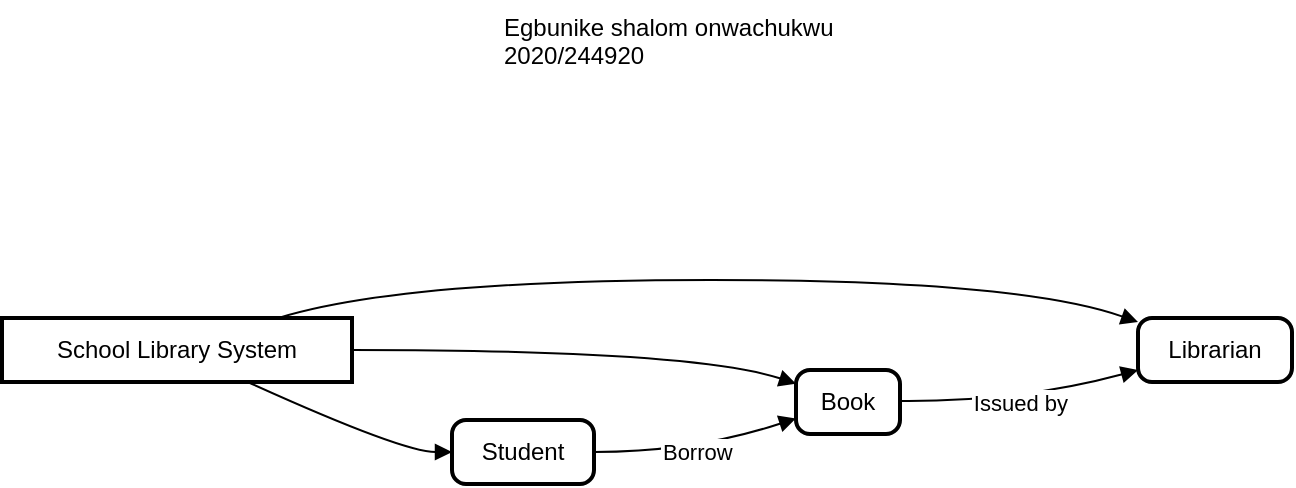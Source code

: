 <mxfile version="22.0.4" type="github">
  <diagram name="Page-1" id="CEZRcob5ENU-O9JZE26G">
    <mxGraphModel dx="880" dy="1562" grid="1" gridSize="10" guides="1" tooltips="1" connect="1" arrows="1" fold="1" page="1" pageScale="1" pageWidth="850" pageHeight="1100" math="0" shadow="0">
      <root>
        <mxCell id="0" />
        <mxCell id="1" parent="0" />
        <mxCell id="2" value="School Library System" style="whiteSpace=wrap;strokeWidth=2;" parent="1" vertex="1">
          <mxGeometry x="150" y="-41" width="175" height="32" as="geometry" />
        </mxCell>
        <mxCell id="3" value="Student" style="rounded=1;absoluteArcSize=1;arcSize=14;whiteSpace=wrap;strokeWidth=2;" parent="1" vertex="1">
          <mxGeometry x="375" y="10" width="71" height="32" as="geometry" />
        </mxCell>
        <mxCell id="4" value="Book" style="rounded=1;absoluteArcSize=1;arcSize=14;whiteSpace=wrap;strokeWidth=2;" parent="1" vertex="1">
          <mxGeometry x="547" y="-15" width="52" height="32" as="geometry" />
        </mxCell>
        <mxCell id="5" value="Librarian" style="rounded=1;absoluteArcSize=1;arcSize=14;whiteSpace=wrap;strokeWidth=2;" parent="1" vertex="1">
          <mxGeometry x="718" y="-41" width="77" height="32" as="geometry" />
        </mxCell>
        <mxCell id="6" value="" style="curved=1;startArrow=none;endArrow=block;exitX=0.702;exitY=1;entryX=0.001;entryY=0.5;" parent="1" source="2" target="3" edge="1">
          <mxGeometry relative="1" as="geometry">
            <Array as="points">
              <mxPoint x="350" y="26" />
            </Array>
          </mxGeometry>
        </mxCell>
        <mxCell id="7" value="" style="curved=1;startArrow=none;endArrow=block;exitX=1.0;exitY=0.5;entryX=-0.002;entryY=0.212;" parent="1" source="2" target="4" edge="1">
          <mxGeometry relative="1" as="geometry">
            <Array as="points">
              <mxPoint x="496" y="-25" />
            </Array>
          </mxGeometry>
        </mxCell>
        <mxCell id="8" value="" style="curved=1;startArrow=none;endArrow=block;exitX=0.79;exitY=0;entryX=-0.002;entryY=0.062;" parent="1" source="2" target="5" edge="1">
          <mxGeometry relative="1" as="geometry">
            <Array as="points">
              <mxPoint x="350" y="-60" />
              <mxPoint x="659" y="-60" />
            </Array>
          </mxGeometry>
        </mxCell>
        <mxCell id="9" value="Borrow" style="curved=1;startArrow=none;endArrow=block;exitX=0.997;exitY=0.5;entryX=-0.002;entryY=0.757;" parent="1" source="3" target="4" edge="1">
          <mxGeometry relative="1" as="geometry">
            <Array as="points">
              <mxPoint x="496" y="26" />
            </Array>
          </mxGeometry>
        </mxCell>
        <mxCell id="10" value="Issued by" style="curved=1;startArrow=none;endArrow=block;exitX=1.007;exitY=0.484;entryX=-0.002;entryY=0.815;" parent="1" source="4" target="5" edge="1">
          <mxGeometry relative="1" as="geometry">
            <Array as="points">
              <mxPoint x="659" y="1" />
            </Array>
          </mxGeometry>
        </mxCell>
        <mxCell id="1NMhZ-dFn3ti173IijEh-10" value="Egbunike shalom onwachukwu&#xa;2020/244920" style="text;whiteSpace=wrap;" vertex="1" parent="1">
          <mxGeometry x="399" y="-200" width="200" height="50" as="geometry" />
        </mxCell>
      </root>
    </mxGraphModel>
  </diagram>
</mxfile>
